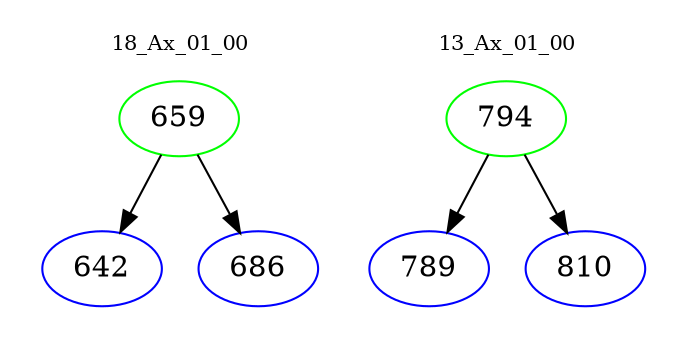 digraph{
subgraph cluster_0 {
color = white
label = "18_Ax_01_00";
fontsize=10;
T0_659 [label="659", color="green"]
T0_659 -> T0_642 [color="black"]
T0_642 [label="642", color="blue"]
T0_659 -> T0_686 [color="black"]
T0_686 [label="686", color="blue"]
}
subgraph cluster_1 {
color = white
label = "13_Ax_01_00";
fontsize=10;
T1_794 [label="794", color="green"]
T1_794 -> T1_789 [color="black"]
T1_789 [label="789", color="blue"]
T1_794 -> T1_810 [color="black"]
T1_810 [label="810", color="blue"]
}
}
